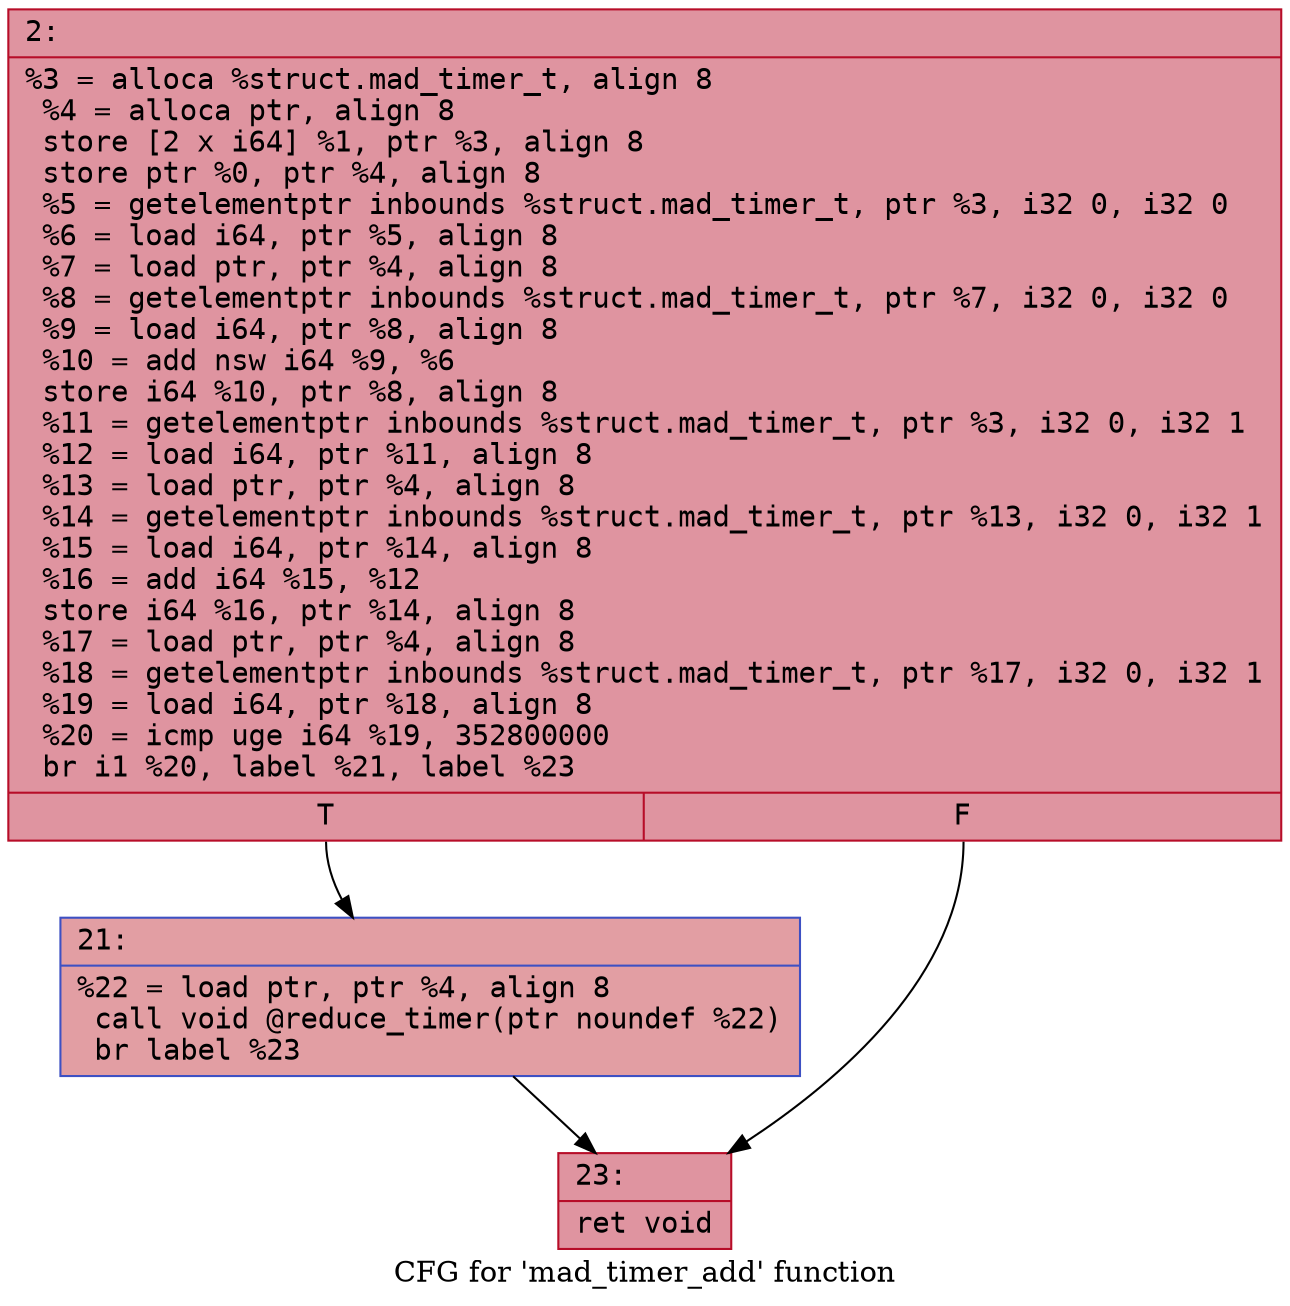 digraph "CFG for 'mad_timer_add' function" {
	label="CFG for 'mad_timer_add' function";

	Node0x6000004bec10 [shape=record,color="#b70d28ff", style=filled, fillcolor="#b70d2870" fontname="Courier",label="{2:\l|  %3 = alloca %struct.mad_timer_t, align 8\l  %4 = alloca ptr, align 8\l  store [2 x i64] %1, ptr %3, align 8\l  store ptr %0, ptr %4, align 8\l  %5 = getelementptr inbounds %struct.mad_timer_t, ptr %3, i32 0, i32 0\l  %6 = load i64, ptr %5, align 8\l  %7 = load ptr, ptr %4, align 8\l  %8 = getelementptr inbounds %struct.mad_timer_t, ptr %7, i32 0, i32 0\l  %9 = load i64, ptr %8, align 8\l  %10 = add nsw i64 %9, %6\l  store i64 %10, ptr %8, align 8\l  %11 = getelementptr inbounds %struct.mad_timer_t, ptr %3, i32 0, i32 1\l  %12 = load i64, ptr %11, align 8\l  %13 = load ptr, ptr %4, align 8\l  %14 = getelementptr inbounds %struct.mad_timer_t, ptr %13, i32 0, i32 1\l  %15 = load i64, ptr %14, align 8\l  %16 = add i64 %15, %12\l  store i64 %16, ptr %14, align 8\l  %17 = load ptr, ptr %4, align 8\l  %18 = getelementptr inbounds %struct.mad_timer_t, ptr %17, i32 0, i32 1\l  %19 = load i64, ptr %18, align 8\l  %20 = icmp uge i64 %19, 352800000\l  br i1 %20, label %21, label %23\l|{<s0>T|<s1>F}}"];
	Node0x6000004bec10:s0 -> Node0x6000004bec60[tooltip="2 -> 21\nProbability 50.00%" ];
	Node0x6000004bec10:s1 -> Node0x6000004becb0[tooltip="2 -> 23\nProbability 50.00%" ];
	Node0x6000004bec60 [shape=record,color="#3d50c3ff", style=filled, fillcolor="#be242e70" fontname="Courier",label="{21:\l|  %22 = load ptr, ptr %4, align 8\l  call void @reduce_timer(ptr noundef %22)\l  br label %23\l}"];
	Node0x6000004bec60 -> Node0x6000004becb0[tooltip="21 -> 23\nProbability 100.00%" ];
	Node0x6000004becb0 [shape=record,color="#b70d28ff", style=filled, fillcolor="#b70d2870" fontname="Courier",label="{23:\l|  ret void\l}"];
}
